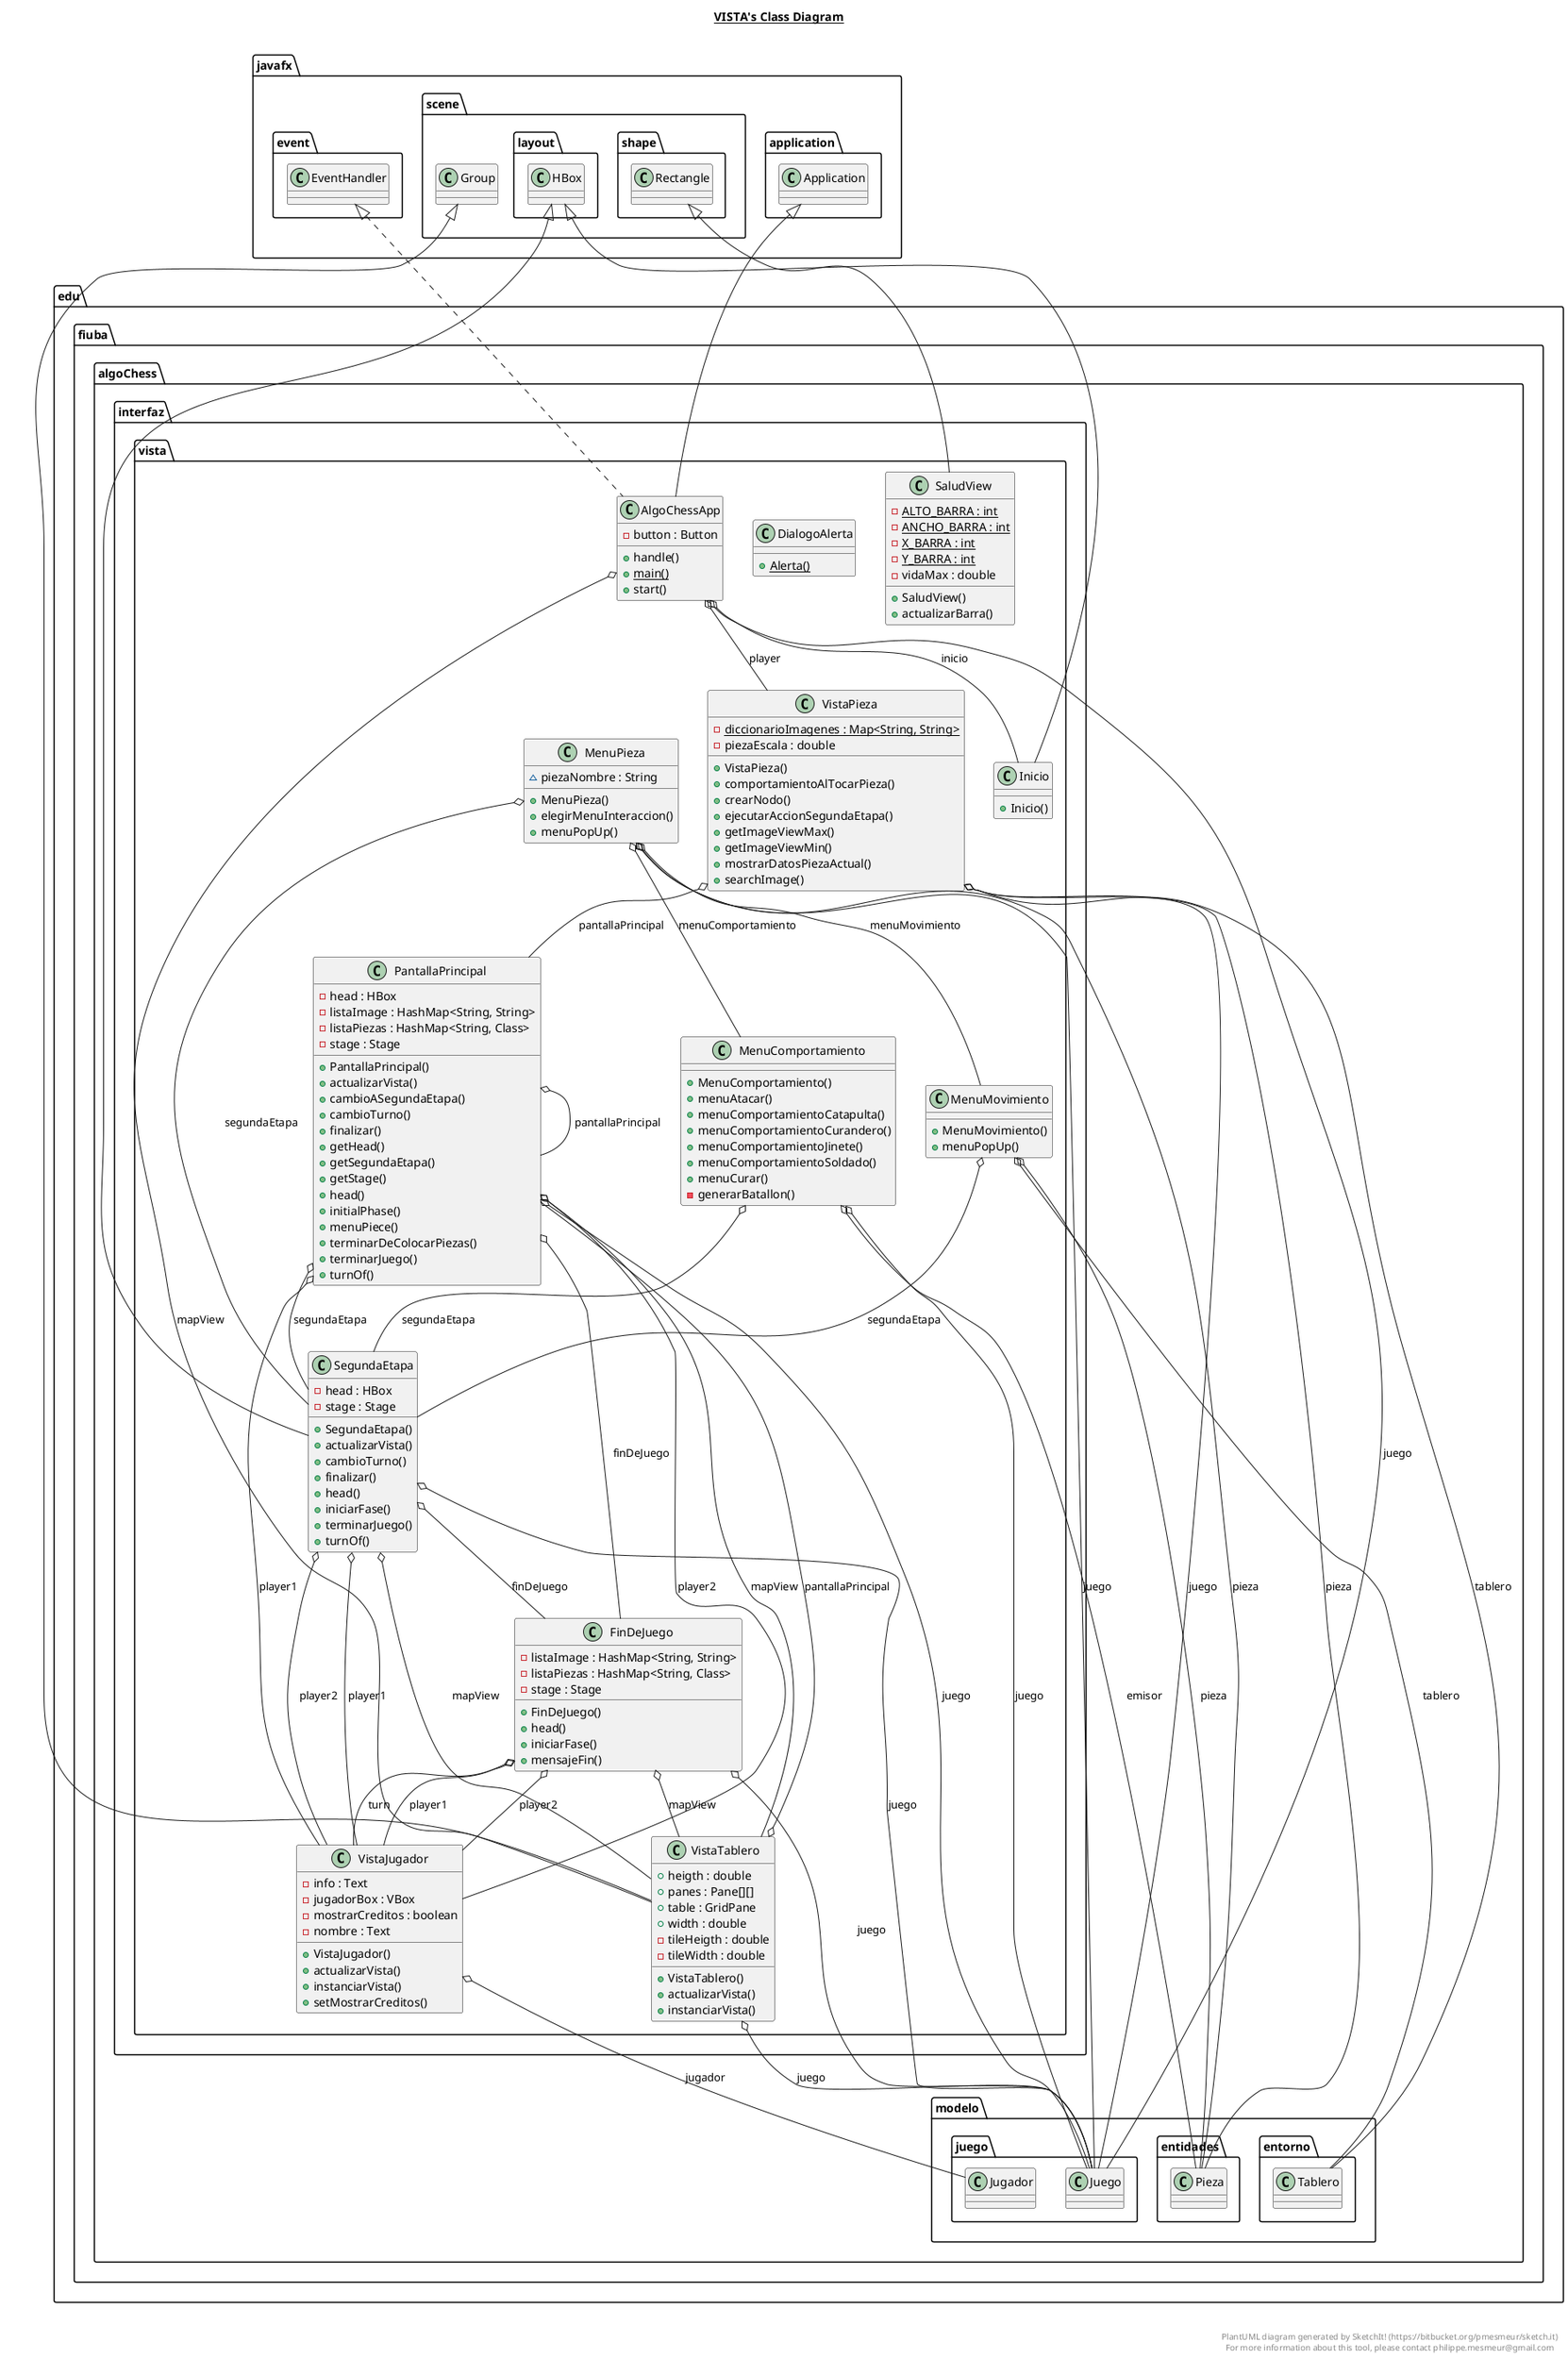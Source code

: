 @startuml

title __VISTA's Class Diagram__\n

  namespace edu.fiuba.algoChess {
    namespace interfaz.vista {
      class edu.fiuba.algoChess.interfaz.vista.AlgoChessApp {
          - button : Button
          + handle()
          {static} + main()
          + start()
      }
    }
  }
  

  namespace edu.fiuba.algoChess {
    namespace interfaz.vista {
      class edu.fiuba.algoChess.interfaz.vista.DialogoAlerta {
          {static} + Alerta()
      }
    }
  }
  

  namespace edu.fiuba.algoChess {
    namespace interfaz.vista {
      class edu.fiuba.algoChess.interfaz.vista.FinDeJuego {
          - listaImage : HashMap<String, String>
          - listaPiezas : HashMap<String, Class>
          - stage : Stage
          + FinDeJuego()
          + head()
          + iniciarFase()
          + mensajeFin()
      }
    }
  }
  

  namespace edu.fiuba.algoChess {
    namespace interfaz.vista {
      class edu.fiuba.algoChess.interfaz.vista.Inicio {
          + Inicio()
      }
    }
  }
  

  namespace edu.fiuba.algoChess {
    namespace interfaz.vista {
      class edu.fiuba.algoChess.interfaz.vista.MenuComportamiento {
          + MenuComportamiento()
          + menuAtacar()
          + menuComportamientoCatapulta()
          + menuComportamientoCurandero()
          + menuComportamientoJinete()
          + menuComportamientoSoldado()
          + menuCurar()
          - generarBatallon()
      }
    }
  }
  

  namespace edu.fiuba.algoChess {
    namespace interfaz.vista {
      class edu.fiuba.algoChess.interfaz.vista.MenuMovimiento {
          + MenuMovimiento()
          + menuPopUp()
      }
    }
  }
  

  namespace edu.fiuba.algoChess {
    namespace interfaz.vista {
      class edu.fiuba.algoChess.interfaz.vista.MenuPieza {
          ~ piezaNombre : String
          + MenuPieza()
          + elegirMenuInteraccion()
          + menuPopUp()
      }
    }
  }
  

  namespace edu.fiuba.algoChess {
    namespace interfaz.vista {
      class edu.fiuba.algoChess.interfaz.vista.PantallaPrincipal {
          - head : HBox
          - listaImage : HashMap<String, String>
          - listaPiezas : HashMap<String, Class>
          - stage : Stage
          + PantallaPrincipal()
          + actualizarVista()
          + cambioASegundaEtapa()
          + cambioTurno()
          + finalizar()
          + getHead()
          + getSegundaEtapa()
          + getStage()
          + head()
          + initialPhase()
          + menuPiece()
          + terminarDeColocarPiezas()
          + terminarJuego()
          + turnOf()
      }
    }
  }
  

  namespace edu.fiuba.algoChess {
    namespace interfaz.vista {
      class edu.fiuba.algoChess.interfaz.vista.SaludView {
          {static} - ALTO_BARRA : int
          {static} - ANCHO_BARRA : int
          {static} - X_BARRA : int
          {static} - Y_BARRA : int
          - vidaMax : double
          + SaludView()
          + actualizarBarra()
      }
    }
  }
  

  namespace edu.fiuba.algoChess {
    namespace interfaz.vista {
      class edu.fiuba.algoChess.interfaz.vista.SegundaEtapa {
          - head : HBox
          - stage : Stage
          + SegundaEtapa()
          + actualizarVista()
          + cambioTurno()
          + finalizar()
          + head()
          + iniciarFase()
          + terminarJuego()
          + turnOf()
      }
    }
  }
  

  namespace edu.fiuba.algoChess {
    namespace interfaz.vista {
      class edu.fiuba.algoChess.interfaz.vista.VistaJugador {
          - info : Text
          - jugadorBox : VBox
          - mostrarCreditos : boolean
          - nombre : Text
          + VistaJugador()
          + actualizarVista()
          + instanciarVista()
          + setMostrarCreditos()
      }
    }
  }
  

  namespace edu.fiuba.algoChess {
    namespace interfaz.vista {
      class edu.fiuba.algoChess.interfaz.vista.VistaPieza {
          {static} - diccionarioImagenes : Map<String, String>
          - piezaEscala : double
          + VistaPieza()
          + comportamientoAlTocarPieza()
          + crearNodo()
          + ejecutarAccionSegundaEtapa()
          + getImageViewMax()
          + getImageViewMin()
          + mostrarDatosPiezaActual()
          + searchImage()
      }
    }
  }
  

  namespace edu.fiuba.algoChess {
    namespace interfaz.vista {
      class edu.fiuba.algoChess.interfaz.vista.VistaTablero {
          + heigth : double
          + panes : Pane[][]
          + table : GridPane
          + width : double
          - tileHeigth : double
          - tileWidth : double
          + VistaTablero()
          + actualizarVista()
          + instanciarVista()
      }
    }
  }
  

  edu.fiuba.algoChess.interfaz.vista.AlgoChessApp .up.|> javafx.event.EventHandler
  edu.fiuba.algoChess.interfaz.vista.AlgoChessApp -up-|> javafx.application.Application
  edu.fiuba.algoChess.interfaz.vista.AlgoChessApp o-- edu.fiuba.algoChess.interfaz.vista.Inicio : inicio
  edu.fiuba.algoChess.interfaz.vista.AlgoChessApp o-- edu.fiuba.algoChess.modelo.juego.Juego : juego
  edu.fiuba.algoChess.interfaz.vista.AlgoChessApp o-- edu.fiuba.algoChess.interfaz.vista.VistaTablero : mapView
  edu.fiuba.algoChess.interfaz.vista.AlgoChessApp o-- edu.fiuba.algoChess.interfaz.vista.VistaPieza : player
  edu.fiuba.algoChess.interfaz.vista.FinDeJuego o-- edu.fiuba.algoChess.modelo.juego.Juego : juego
  edu.fiuba.algoChess.interfaz.vista.FinDeJuego o-- edu.fiuba.algoChess.interfaz.vista.VistaTablero : mapView
  edu.fiuba.algoChess.interfaz.vista.FinDeJuego o-- edu.fiuba.algoChess.interfaz.vista.VistaJugador : player1
  edu.fiuba.algoChess.interfaz.vista.FinDeJuego o-- edu.fiuba.algoChess.interfaz.vista.VistaJugador : player2
  edu.fiuba.algoChess.interfaz.vista.FinDeJuego o-- edu.fiuba.algoChess.interfaz.vista.VistaJugador : turn
  edu.fiuba.algoChess.interfaz.vista.Inicio -up-|> javafx.scene.layout.HBox
  edu.fiuba.algoChess.interfaz.vista.MenuComportamiento o-- edu.fiuba.algoChess.modelo.entidades.Pieza : emisor
  edu.fiuba.algoChess.interfaz.vista.MenuComportamiento o-- edu.fiuba.algoChess.modelo.juego.Juego : juego
  edu.fiuba.algoChess.interfaz.vista.MenuComportamiento o-- edu.fiuba.algoChess.interfaz.vista.SegundaEtapa : segundaEtapa
  edu.fiuba.algoChess.interfaz.vista.MenuMovimiento o-- edu.fiuba.algoChess.modelo.entidades.Pieza : pieza
  edu.fiuba.algoChess.interfaz.vista.MenuMovimiento o-- edu.fiuba.algoChess.interfaz.vista.SegundaEtapa : segundaEtapa
  edu.fiuba.algoChess.interfaz.vista.MenuMovimiento o-- edu.fiuba.algoChess.modelo.entorno.Tablero : tablero
  edu.fiuba.algoChess.interfaz.vista.MenuPieza o-- edu.fiuba.algoChess.modelo.juego.Juego : juego
  edu.fiuba.algoChess.interfaz.vista.MenuPieza o-- edu.fiuba.algoChess.interfaz.vista.MenuComportamiento : menuComportamiento
  edu.fiuba.algoChess.interfaz.vista.MenuPieza o-- edu.fiuba.algoChess.interfaz.vista.MenuMovimiento : menuMovimiento
  edu.fiuba.algoChess.interfaz.vista.MenuPieza o-- edu.fiuba.algoChess.modelo.entidades.Pieza : pieza
  edu.fiuba.algoChess.interfaz.vista.MenuPieza o-- edu.fiuba.algoChess.interfaz.vista.SegundaEtapa : segundaEtapa
  edu.fiuba.algoChess.interfaz.vista.PantallaPrincipal o-- edu.fiuba.algoChess.interfaz.vista.FinDeJuego : finDeJuego
  edu.fiuba.algoChess.interfaz.vista.PantallaPrincipal o-- edu.fiuba.algoChess.modelo.juego.Juego : juego
  edu.fiuba.algoChess.interfaz.vista.PantallaPrincipal o-- edu.fiuba.algoChess.interfaz.vista.VistaTablero : mapView
  edu.fiuba.algoChess.interfaz.vista.PantallaPrincipal o-- edu.fiuba.algoChess.interfaz.vista.PantallaPrincipal : pantallaPrincipal
  edu.fiuba.algoChess.interfaz.vista.PantallaPrincipal o-- edu.fiuba.algoChess.interfaz.vista.VistaJugador : player1
  edu.fiuba.algoChess.interfaz.vista.PantallaPrincipal o-- edu.fiuba.algoChess.interfaz.vista.VistaJugador : player2
  edu.fiuba.algoChess.interfaz.vista.PantallaPrincipal o-- edu.fiuba.algoChess.interfaz.vista.SegundaEtapa : segundaEtapa
  edu.fiuba.algoChess.interfaz.vista.SaludView -up-|> javafx.scene.shape.Rectangle
  edu.fiuba.algoChess.interfaz.vista.SegundaEtapa -up-|> javafx.scene.layout.HBox
  edu.fiuba.algoChess.interfaz.vista.SegundaEtapa o-- edu.fiuba.algoChess.interfaz.vista.FinDeJuego : finDeJuego
  edu.fiuba.algoChess.interfaz.vista.SegundaEtapa o-- edu.fiuba.algoChess.modelo.juego.Juego : juego
  edu.fiuba.algoChess.interfaz.vista.SegundaEtapa o-- edu.fiuba.algoChess.interfaz.vista.VistaTablero : mapView
  edu.fiuba.algoChess.interfaz.vista.SegundaEtapa o-- edu.fiuba.algoChess.interfaz.vista.VistaJugador : player1
  edu.fiuba.algoChess.interfaz.vista.SegundaEtapa o-- edu.fiuba.algoChess.interfaz.vista.VistaJugador : player2
  edu.fiuba.algoChess.interfaz.vista.VistaJugador o-- edu.fiuba.algoChess.modelo.juego.Jugador : jugador
  edu.fiuba.algoChess.interfaz.vista.VistaPieza o-- edu.fiuba.algoChess.modelo.entidades.Pieza : pieza
  edu.fiuba.algoChess.interfaz.vista.VistaPieza o-- edu.fiuba.algoChess.modelo.juego.Juego : juego
  edu.fiuba.algoChess.interfaz.vista.VistaPieza o-- edu.fiuba.algoChess.interfaz.vista.PantallaPrincipal : pantallaPrincipal
  edu.fiuba.algoChess.interfaz.vista.VistaPieza o-- edu.fiuba.algoChess.modelo.entorno.Tablero : tablero
  edu.fiuba.algoChess.interfaz.vista.VistaTablero -up-|> javafx.scene.Group
  edu.fiuba.algoChess.interfaz.vista.VistaTablero o-- edu.fiuba.algoChess.modelo.juego.Juego : juego
  edu.fiuba.algoChess.interfaz.vista.VistaTablero o-- edu.fiuba.algoChess.interfaz.vista.PantallaPrincipal : pantallaPrincipal


right footer


PlantUML diagram generated by SketchIt! (https://bitbucket.org/pmesmeur/sketch.it)
For more information about this tool, please contact philippe.mesmeur@gmail.com
endfooter

@enduml
